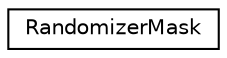 digraph "Graphical Class Hierarchy"
{
  edge [fontname="Helvetica",fontsize="10",labelfontname="Helvetica",labelfontsize="10"];
  node [fontname="Helvetica",fontsize="10",shape=record];
  rankdir="LR";
  Node0 [label="RandomizerMask",height=0.2,width=0.4,color="black", fillcolor="white", style="filled",URL="$classkaldi_1_1nnet1_1_1RandomizerMask.html",tooltip="Generates randomly ordered vector of indices,. "];
}
